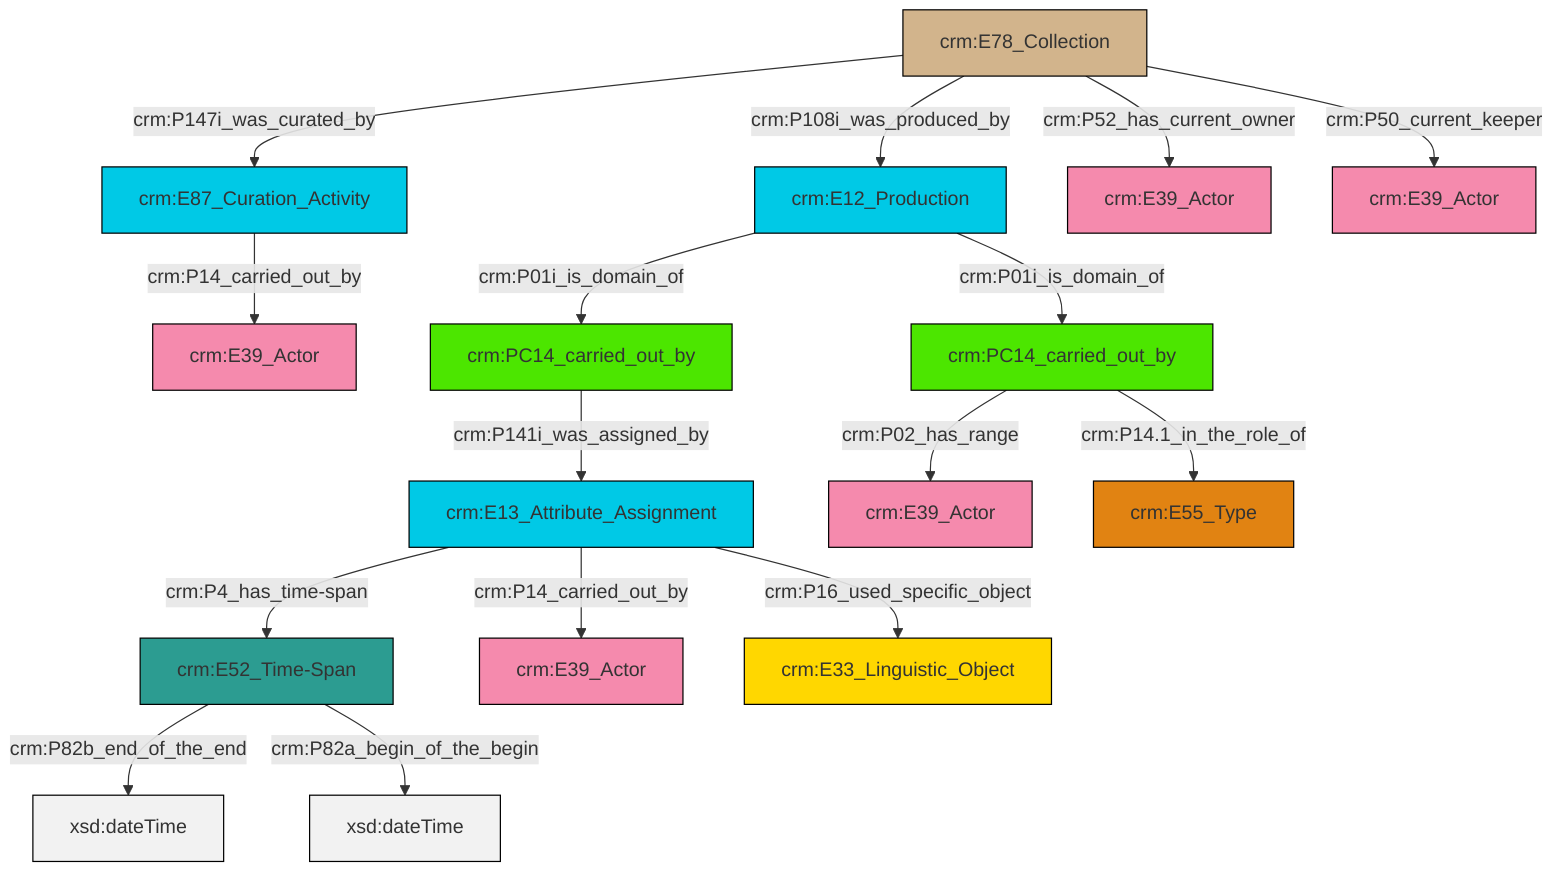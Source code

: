 graph TD
classDef Literal fill:#f2f2f2,stroke:#000000;
classDef CRM_Entity fill:#FFFFFF,stroke:#000000;
classDef Temporal_Entity fill:#00C9E6, stroke:#000000;
classDef Type fill:#E18312, stroke:#000000;
classDef Time-Span fill:#2C9C91, stroke:#000000;
classDef Appellation fill:#FFEB7F, stroke:#000000;
classDef Place fill:#008836, stroke:#000000;
classDef Persistent_Item fill:#B266B2, stroke:#000000;
classDef Conceptual_Object fill:#FFD700, stroke:#000000;
classDef Physical_Thing fill:#D2B48C, stroke:#000000;
classDef Actor fill:#f58aad, stroke:#000000;
classDef PC_Classes fill:#4ce600, stroke:#000000;
classDef Multi fill:#cccccc,stroke:#000000;

2["crm:E13_Attribute_Assignment"]:::Temporal_Entity -->|crm:P4_has_time-span| 3["crm:E52_Time-Span"]:::Time-Span
4["crm:E78_Collection"]:::Physical_Thing -->|crm:P108i_was_produced_by| 5["crm:E12_Production"]:::Temporal_Entity
5["crm:E12_Production"]:::Temporal_Entity -->|crm:P01i_is_domain_of| 8["crm:PC14_carried_out_by"]:::PC_Classes
11["crm:PC14_carried_out_by"]:::PC_Classes -->|crm:P02_has_range| 12["crm:E39_Actor"]:::Actor
2["crm:E13_Attribute_Assignment"]:::Temporal_Entity -->|crm:P16_used_specific_object| 13["crm:E33_Linguistic_Object"]:::Conceptual_Object
11["crm:PC14_carried_out_by"]:::PC_Classes -->|crm:P14.1_in_the_role_of| 15["crm:E55_Type"]:::Type
9["crm:E87_Curation_Activity"]:::Temporal_Entity -->|crm:P14_carried_out_by| 0["crm:E39_Actor"]:::Actor
2["crm:E13_Attribute_Assignment"]:::Temporal_Entity -->|crm:P14_carried_out_by| 6["crm:E39_Actor"]:::Actor
4["crm:E78_Collection"]:::Physical_Thing -->|crm:P147i_was_curated_by| 9["crm:E87_Curation_Activity"]:::Temporal_Entity
4["crm:E78_Collection"]:::Physical_Thing -->|crm:P50_current_keeper| 22["crm:E39_Actor"]:::Actor
3["crm:E52_Time-Span"]:::Time-Span -->|crm:P82b_end_of_the_end| 23[xsd:dateTime]:::Literal
4["crm:E78_Collection"]:::Physical_Thing -->|crm:P52_has_current_owner| 18["crm:E39_Actor"]:::Actor
8["crm:PC14_carried_out_by"]:::PC_Classes -->|crm:P141i_was_assigned_by| 2["crm:E13_Attribute_Assignment"]:::Temporal_Entity
3["crm:E52_Time-Span"]:::Time-Span -->|crm:P82a_begin_of_the_begin| 27[xsd:dateTime]:::Literal
5["crm:E12_Production"]:::Temporal_Entity -->|crm:P01i_is_domain_of| 11["crm:PC14_carried_out_by"]:::PC_Classes